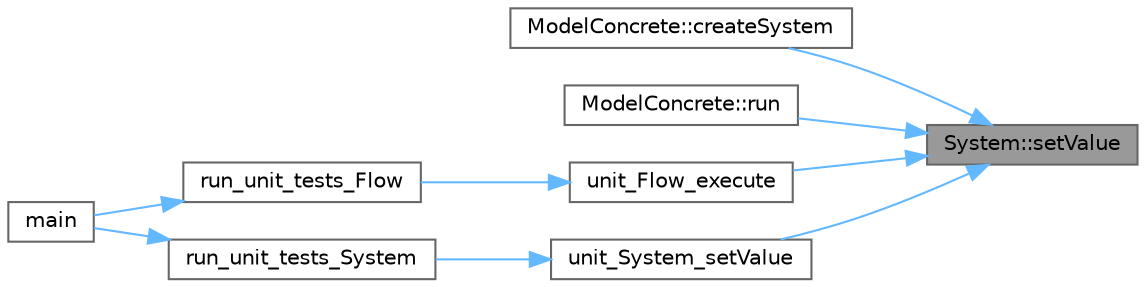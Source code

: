 digraph "System::setValue"
{
 // LATEX_PDF_SIZE
  bgcolor="transparent";
  edge [fontname=Helvetica,fontsize=10,labelfontname=Helvetica,labelfontsize=10];
  node [fontname=Helvetica,fontsize=10,shape=box,height=0.2,width=0.4];
  rankdir="RL";
  Node1 [label="System::setValue",height=0.2,width=0.4,color="gray40", fillcolor="grey60", style="filled", fontcolor="black",tooltip="Set the value contained in a system."];
  Node1 -> Node2 [dir="back",color="steelblue1",style="solid"];
  Node2 [label="ModelConcrete::createSystem",height=0.2,width=0.4,color="grey40", fillcolor="white", style="filled",URL="$class_model_concrete.html#a85b5d3b7cca709d88027cfb0847ef7e5",tooltip="createModel: Model Factory"];
  Node1 -> Node3 [dir="back",color="steelblue1",style="solid"];
  Node3 [label="ModelConcrete::run",height=0.2,width=0.4,color="grey40", fillcolor="white", style="filled",URL="$class_model_concrete.html#a9ec032c3d35800344df855739ee9d695",tooltip="Execute the model based on initial time, end time and time intervals."];
  Node1 -> Node4 [dir="back",color="steelblue1",style="solid"];
  Node4 [label="unit_Flow_execute",height=0.2,width=0.4,color="grey40", fillcolor="white", style="filled",URL="$unit__flow_8cpp.html#afde1feedc7a89ff8baf0a88d1afc35f2",tooltip=" "];
  Node4 -> Node5 [dir="back",color="steelblue1",style="solid"];
  Node5 [label="run_unit_tests_Flow",height=0.2,width=0.4,color="grey40", fillcolor="white", style="filled",URL="$unit__flow_8cpp.html#ad22590f3fd206c1de5ae1a673917de8c",tooltip=" "];
  Node5 -> Node6 [dir="back",color="steelblue1",style="solid"];
  Node6 [label="main",height=0.2,width=0.4,color="grey40", fillcolor="white", style="filled",URL="$unit_2main_8cpp.html#ae66f6b31b5ad750f1fe042a706a4e3d4",tooltip=" "];
  Node1 -> Node7 [dir="back",color="steelblue1",style="solid"];
  Node7 [label="unit_System_setValue",height=0.2,width=0.4,color="grey40", fillcolor="white", style="filled",URL="$unit__system_8cpp.html#a0e0a4c0513e1dbf6487920465ce62b22",tooltip=" "];
  Node7 -> Node8 [dir="back",color="steelblue1",style="solid"];
  Node8 [label="run_unit_tests_System",height=0.2,width=0.4,color="grey40", fillcolor="white", style="filled",URL="$unit__system_8cpp.html#ab3d9f7c3d450ff30ca9cf6b51666f701",tooltip=" "];
  Node8 -> Node6 [dir="back",color="steelblue1",style="solid"];
}
